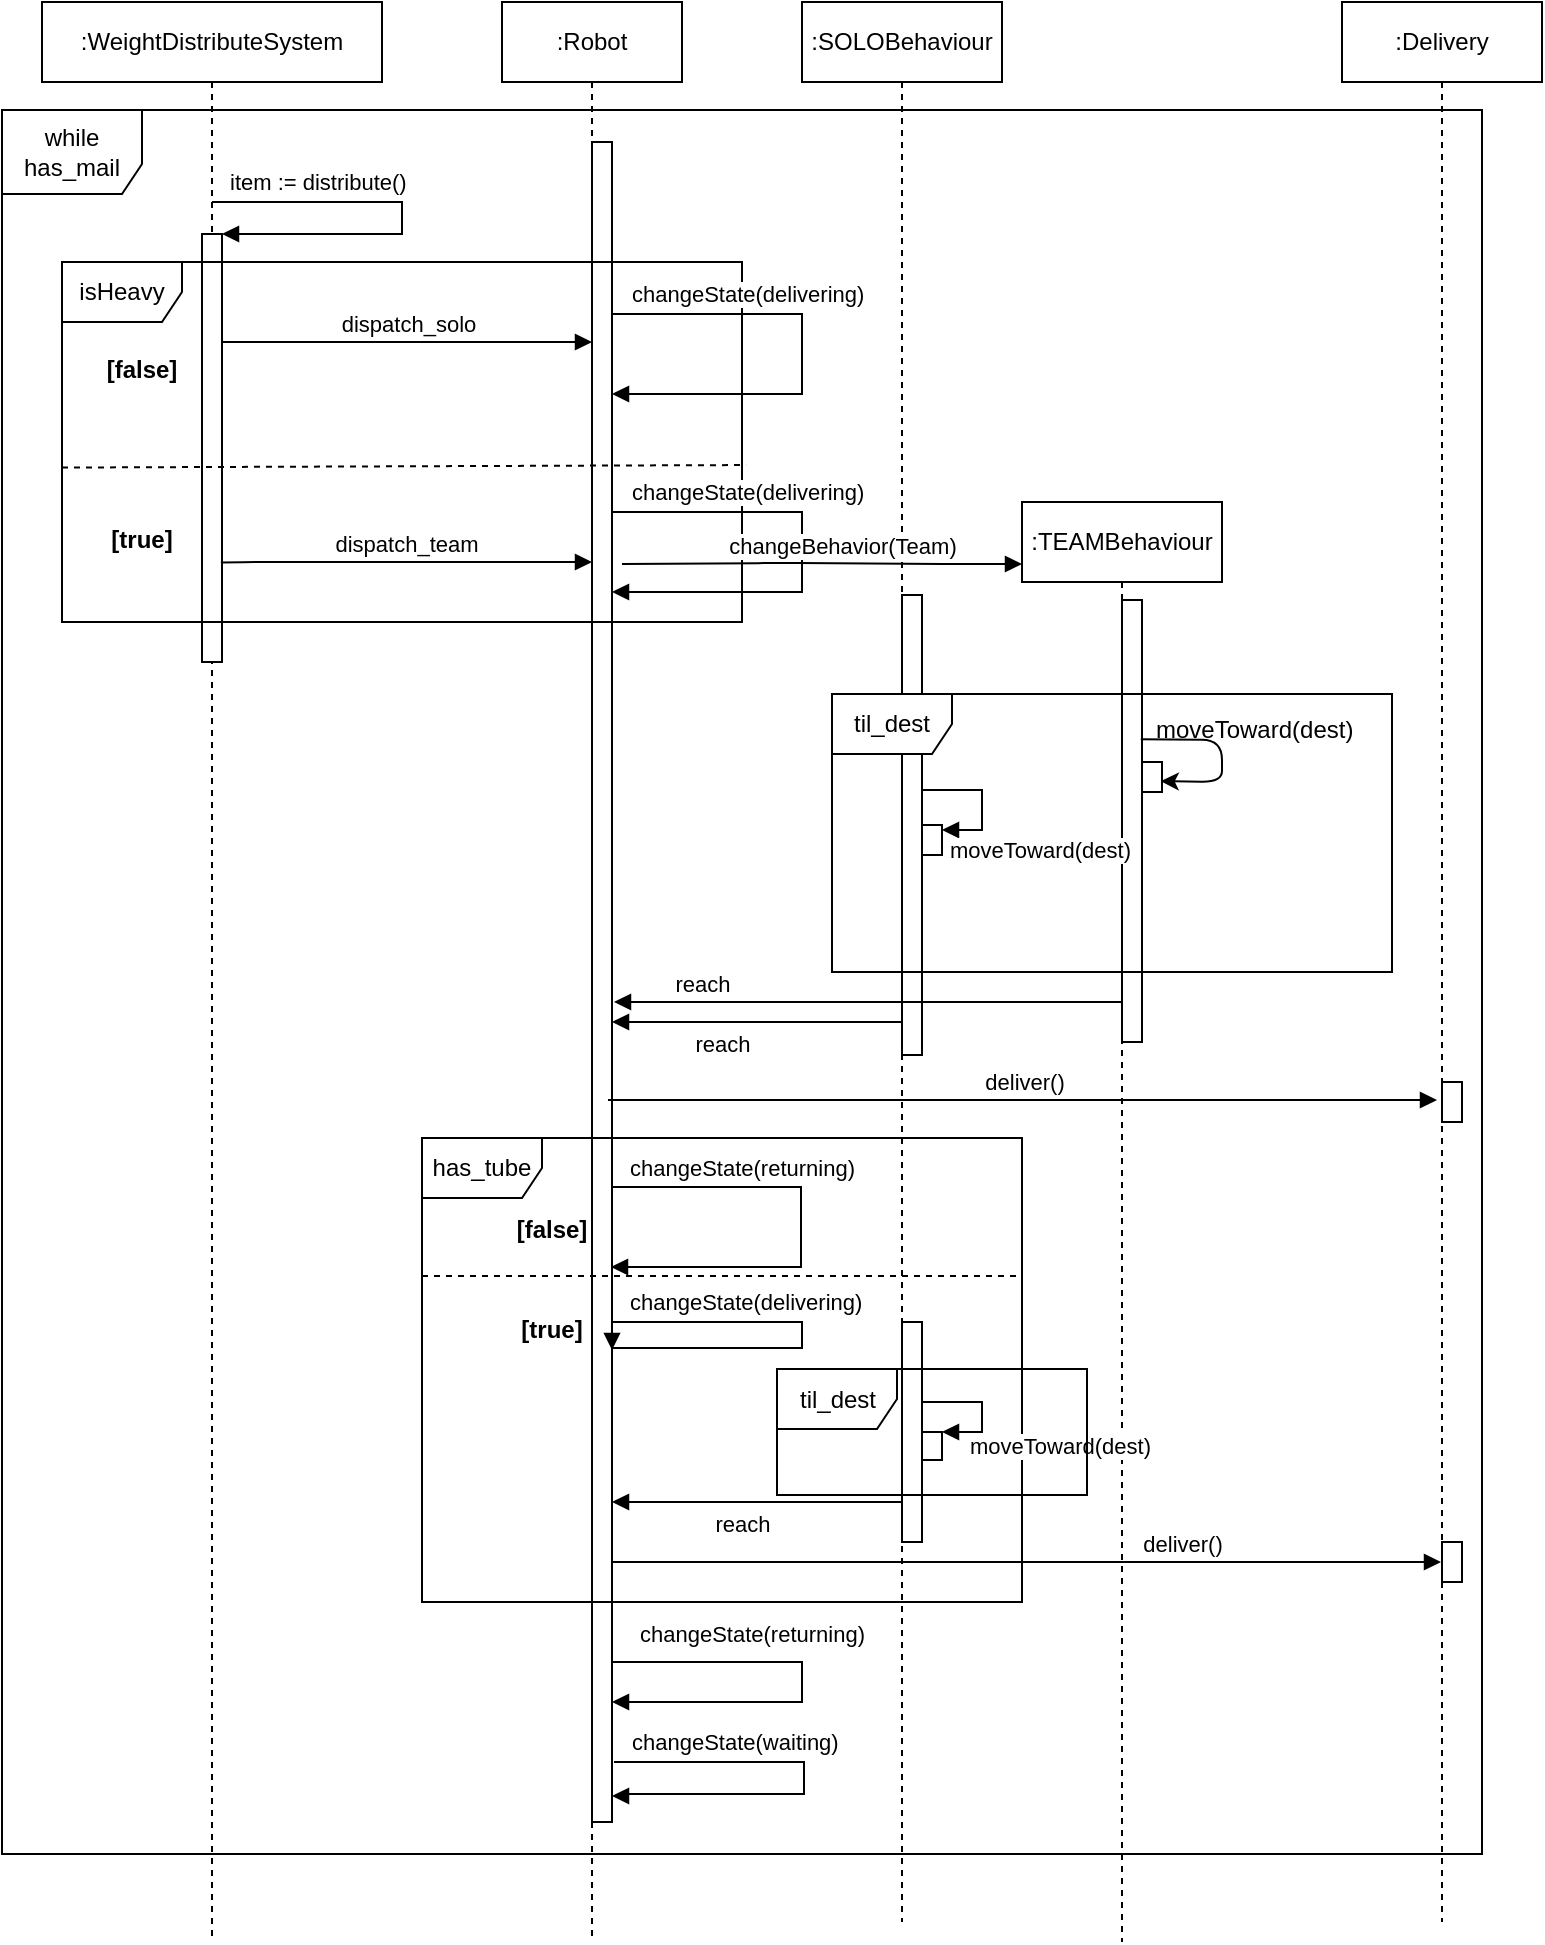 <mxfile version="10.6.5" type="device"><diagram id="Luk_W5Lcj488gqauukM5" name="Page-1"><mxGraphModel dx="1370" dy="858" grid="1" gridSize="10" guides="1" tooltips="1" connect="1" arrows="1" fold="1" page="1" pageScale="1" pageWidth="827" pageHeight="1169" math="0" shadow="0"><root><mxCell id="0"/><mxCell id="1" parent="0"/><mxCell id="Dw1OM3urwxdJ3hdedSTL-1" value=":WeightDistributeSystem" style="shape=umlLifeline;perimeter=lifelinePerimeter;whiteSpace=wrap;html=1;container=1;collapsible=0;recursiveResize=0;outlineConnect=0;" parent="1" vertex="1"><mxGeometry x="40" y="120" width="170" height="970" as="geometry"/></mxCell><mxCell id="Dw1OM3urwxdJ3hdedSTL-4" value="" style="html=1;points=[];perimeter=orthogonalPerimeter;" parent="Dw1OM3urwxdJ3hdedSTL-1" vertex="1"><mxGeometry x="80" y="116" width="10" height="214" as="geometry"/></mxCell><mxCell id="Dw1OM3urwxdJ3hdedSTL-5" value="item := distribute()" style="edgeStyle=orthogonalEdgeStyle;html=1;align=left;spacingLeft=2;endArrow=block;rounded=0;entryX=1;entryY=0;" parent="Dw1OM3urwxdJ3hdedSTL-1" source="Dw1OM3urwxdJ3hdedSTL-1" target="Dw1OM3urwxdJ3hdedSTL-4" edge="1"><mxGeometry x="-0.951" y="10" relative="1" as="geometry"><mxPoint x="120" y="50" as="sourcePoint"/><Array as="points"><mxPoint x="180" y="100"/><mxPoint x="180" y="116"/></Array><mxPoint as="offset"/></mxGeometry></mxCell><mxCell id="Dw1OM3urwxdJ3hdedSTL-2" value=":Robot" style="shape=umlLifeline;perimeter=lifelinePerimeter;whiteSpace=wrap;html=1;container=1;collapsible=0;recursiveResize=0;outlineConnect=0;" parent="1" vertex="1"><mxGeometry x="270" y="120" width="90" height="970" as="geometry"/></mxCell><mxCell id="Dw1OM3urwxdJ3hdedSTL-7" value="" style="html=1;points=[];perimeter=orthogonalPerimeter;" parent="Dw1OM3urwxdJ3hdedSTL-2" vertex="1"><mxGeometry x="45" y="70" width="10" height="840" as="geometry"/></mxCell><mxCell id="_6grx3wRmA-0vh7N0YCD-13" value="" style="html=1;points=[];perimeter=orthogonalPerimeter;" vertex="1" parent="Dw1OM3urwxdJ3hdedSTL-2"><mxGeometry x="210" y="411.5" width="10" height="15" as="geometry"/></mxCell><mxCell id="Dw1OM3urwxdJ3hdedSTL-6" value="isHeavy" style="shape=umlFrame;whiteSpace=wrap;html=1;" parent="1" vertex="1"><mxGeometry x="50" y="250" width="340" height="180" as="geometry"/></mxCell><mxCell id="Dw1OM3urwxdJ3hdedSTL-9" value="" style="endArrow=none;dashed=1;html=1;entryX=1.006;entryY=0.564;entryDx=0;entryDy=0;entryPerimeter=0;exitX=0;exitY=0.571;exitDx=0;exitDy=0;exitPerimeter=0;" parent="1" source="Dw1OM3urwxdJ3hdedSTL-6" target="Dw1OM3urwxdJ3hdedSTL-6" edge="1"><mxGeometry width="50" height="50" relative="1" as="geometry"><mxPoint x="-10" y="380" as="sourcePoint"/><mxPoint x="40" y="330" as="targetPoint"/><Array as="points"/></mxGeometry></mxCell><mxCell id="Dw1OM3urwxdJ3hdedSTL-10" value="[false]" style="text;align=center;fontStyle=1;verticalAlign=middle;spacingLeft=3;spacingRight=3;strokeColor=none;rotatable=0;points=[[0,0.5],[1,0.5]];portConstraint=eastwest;" parent="1" vertex="1"><mxGeometry x="50" y="290" width="80" height="26" as="geometry"/></mxCell><mxCell id="Dw1OM3urwxdJ3hdedSTL-11" value="[true]" style="text;align=center;fontStyle=1;verticalAlign=middle;spacingLeft=3;spacingRight=3;strokeColor=none;rotatable=0;points=[[0,0.5],[1,0.5]];portConstraint=eastwest;" parent="1" vertex="1"><mxGeometry x="50" y="375" width="80" height="26" as="geometry"/></mxCell><mxCell id="Dw1OM3urwxdJ3hdedSTL-12" value="dispatch_solo" style="html=1;verticalAlign=bottom;endArrow=block;" parent="1" target="Dw1OM3urwxdJ3hdedSTL-7" edge="1"><mxGeometry width="80" relative="1" as="geometry"><mxPoint x="130" y="290" as="sourcePoint"/><mxPoint x="210" y="290" as="targetPoint"/></mxGeometry></mxCell><mxCell id="Dw1OM3urwxdJ3hdedSTL-13" value="dispatch_team" style="html=1;verticalAlign=bottom;endArrow=block;exitX=0.993;exitY=0.969;exitDx=0;exitDy=0;exitPerimeter=0;" parent="1" target="Dw1OM3urwxdJ3hdedSTL-7" edge="1" source="Dw1OM3urwxdJ3hdedSTL-11"><mxGeometry width="80" relative="1" as="geometry"><mxPoint x="130" y="360" as="sourcePoint"/><mxPoint x="312.5" y="361.5" as="targetPoint"/><Array as="points"><mxPoint x="150" y="400"/><mxPoint x="200" y="400"/></Array></mxGeometry></mxCell><mxCell id="Dw1OM3urwxdJ3hdedSTL-20" value=":TEAMBehaviour" style="shape=umlLifeline;perimeter=lifelinePerimeter;whiteSpace=wrap;html=1;container=1;collapsible=0;recursiveResize=0;outlineConnect=0;" parent="1" vertex="1"><mxGeometry x="530" y="370" width="100" height="720" as="geometry"/></mxCell><mxCell id="Dw1OM3urwxdJ3hdedSTL-24" value="" style="html=1;points=[];perimeter=orthogonalPerimeter;" parent="Dw1OM3urwxdJ3hdedSTL-20" vertex="1"><mxGeometry x="50" y="49" width="10" height="221" as="geometry"/></mxCell><mxCell id="Dw1OM3urwxdJ3hdedSTL-23" value="" style="html=1;points=[];perimeter=orthogonalPerimeter;" parent="1" vertex="1"><mxGeometry x="470" y="416.5" width="10" height="230" as="geometry"/></mxCell><mxCell id="Dw1OM3urwxdJ3hdedSTL-31" value="moveToward(dest)" style="edgeStyle=orthogonalEdgeStyle;html=1;align=left;spacingLeft=2;endArrow=block;rounded=0;entryX=1;entryY=0;" parent="1" edge="1"><mxGeometry x="1" y="10" relative="1" as="geometry"><mxPoint x="480" y="514" as="sourcePoint"/><Array as="points"><mxPoint x="510" y="514"/><mxPoint x="510" y="534"/></Array><mxPoint as="offset"/><mxPoint x="490" y="534" as="targetPoint"/></mxGeometry></mxCell><mxCell id="Dw1OM3urwxdJ3hdedSTL-36" value="reach" style="html=1;verticalAlign=bottom;endArrow=block;" parent="1" edge="1"><mxGeometry x="0.653" width="80" relative="1" as="geometry"><mxPoint x="580" y="620" as="sourcePoint"/><mxPoint x="326" y="620" as="targetPoint"/><Array as="points"><mxPoint x="420" y="620"/><mxPoint x="410" y="620"/></Array><mxPoint as="offset"/></mxGeometry></mxCell><mxCell id="Dw1OM3urwxdJ3hdedSTL-37" value="reach" style="html=1;verticalAlign=bottom;endArrow=block;" parent="1" edge="1"><mxGeometry x="0.379" y="22" width="80" relative="1" as="geometry"><mxPoint x="470" y="630" as="sourcePoint"/><mxPoint x="325" y="630" as="targetPoint"/><mxPoint x="10" y="-2" as="offset"/><Array as="points"><mxPoint x="370" y="630"/><mxPoint x="360" y="630"/></Array></mxGeometry></mxCell><mxCell id="Dw1OM3urwxdJ3hdedSTL-38" value=":Delivery" style="shape=umlLifeline;perimeter=lifelinePerimeter;whiteSpace=wrap;html=1;container=1;collapsible=0;recursiveResize=0;outlineConnect=0;" parent="1" vertex="1"><mxGeometry x="690" y="120" width="100" height="960" as="geometry"/></mxCell><mxCell id="Dw1OM3urwxdJ3hdedSTL-42" value="" style="html=1;points=[];perimeter=orthogonalPerimeter;" parent="Dw1OM3urwxdJ3hdedSTL-38" vertex="1"><mxGeometry x="50" y="540" width="10" height="20" as="geometry"/></mxCell><mxCell id="Dw1OM3urwxdJ3hdedSTL-62" value="" style="html=1;points=[];perimeter=orthogonalPerimeter;" parent="Dw1OM3urwxdJ3hdedSTL-38" vertex="1"><mxGeometry x="50" y="770" width="10" height="20" as="geometry"/></mxCell><mxCell id="Dw1OM3urwxdJ3hdedSTL-41" value="deliver()" style="html=1;verticalAlign=bottom;endArrow=block;" parent="1" edge="1"><mxGeometry width="80" relative="1" as="geometry"><mxPoint x="323" y="669" as="sourcePoint"/><mxPoint x="737.5" y="669" as="targetPoint"/><Array as="points"><mxPoint x="618" y="669"/></Array></mxGeometry></mxCell><mxCell id="Dw1OM3urwxdJ3hdedSTL-45" value="has_tube" style="shape=umlFrame;whiteSpace=wrap;html=1;" parent="1" vertex="1"><mxGeometry x="230" y="688" width="300" height="232" as="geometry"/></mxCell><mxCell id="Dw1OM3urwxdJ3hdedSTL-52" value="" style="endArrow=none;dashed=1;html=1;" parent="1" edge="1"><mxGeometry width="50" height="50" relative="1" as="geometry"><mxPoint x="230" y="757" as="sourcePoint"/><mxPoint x="530" y="757" as="targetPoint"/></mxGeometry></mxCell><mxCell id="Dw1OM3urwxdJ3hdedSTL-53" value="[false]" style="text;align=center;fontStyle=1;verticalAlign=middle;spacingLeft=3;spacingRight=3;strokeColor=none;rotatable=0;points=[[0,0.5],[1,0.5]];portConstraint=eastwest;" parent="1" vertex="1"><mxGeometry x="255" y="720" width="80" height="26" as="geometry"/></mxCell><mxCell id="Dw1OM3urwxdJ3hdedSTL-54" value="[true]" style="text;align=center;fontStyle=1;verticalAlign=middle;spacingLeft=3;spacingRight=3;strokeColor=none;rotatable=0;points=[[0,0.5],[1,0.5]];portConstraint=eastwest;" parent="1" vertex="1"><mxGeometry x="255" y="770" width="80" height="26" as="geometry"/></mxCell><mxCell id="Dw1OM3urwxdJ3hdedSTL-55" value="" style="html=1;points=[];perimeter=orthogonalPerimeter;" parent="1" vertex="1"><mxGeometry x="470" y="780" width="10" height="110" as="geometry"/></mxCell><mxCell id="Dw1OM3urwxdJ3hdedSTL-57" value="" style="html=1;points=[];perimeter=orthogonalPerimeter;" parent="1" vertex="1"><mxGeometry x="480" y="835" width="10" height="14" as="geometry"/></mxCell><mxCell id="Dw1OM3urwxdJ3hdedSTL-58" value="moveToward(dest)" style="edgeStyle=orthogonalEdgeStyle;html=1;align=left;spacingLeft=2;endArrow=block;rounded=0;entryX=1;entryY=0;" parent="1" source="Dw1OM3urwxdJ3hdedSTL-55" target="Dw1OM3urwxdJ3hdedSTL-57" edge="1"><mxGeometry x="0.697" y="7" relative="1" as="geometry"><mxPoint x="485" y="796" as="sourcePoint"/><Array as="points"><mxPoint x="510" y="820"/><mxPoint x="510" y="835"/></Array><mxPoint as="offset"/></mxGeometry></mxCell><mxCell id="Dw1OM3urwxdJ3hdedSTL-59" value="til_dest" style="shape=umlFrame;whiteSpace=wrap;html=1;" parent="1" vertex="1"><mxGeometry x="407.5" y="803.5" width="155" height="63" as="geometry"/></mxCell><mxCell id="Dw1OM3urwxdJ3hdedSTL-60" value="reach" style="html=1;verticalAlign=bottom;endArrow=block;" parent="1" source="Dw1OM3urwxdJ3hdedSTL-55" edge="1"><mxGeometry x="0.379" y="28" width="80" relative="1" as="geometry"><mxPoint x="150" y="910" as="sourcePoint"/><mxPoint x="325" y="870" as="targetPoint"/><Array as="points"><mxPoint x="370" y="870"/></Array><mxPoint x="20" y="-8" as="offset"/></mxGeometry></mxCell><mxCell id="Dw1OM3urwxdJ3hdedSTL-61" value="deliver()" style="html=1;verticalAlign=bottom;endArrow=block;" parent="1" edge="1"><mxGeometry x="0.375" width="80" relative="1" as="geometry"><mxPoint x="325" y="900" as="sourcePoint"/><mxPoint x="739.5" y="900" as="targetPoint"/><mxPoint as="offset"/></mxGeometry></mxCell><mxCell id="3yu8S5jgP4m49r_DUeYq-3" value=":SOLOBehaviour" style="shape=umlLifeline;perimeter=lifelinePerimeter;whiteSpace=wrap;html=1;container=1;collapsible=0;recursiveResize=0;outlineConnect=0;" parent="1" vertex="1"><mxGeometry x="420" y="120" width="100" height="960" as="geometry"/></mxCell><mxCell id="_6grx3wRmA-0vh7N0YCD-9" value="changeState(delivering)" style="edgeStyle=orthogonalEdgeStyle;html=1;align=left;spacingLeft=2;endArrow=block;rounded=0;" edge="1" parent="1"><mxGeometry x="-0.951" y="10" relative="1" as="geometry"><mxPoint x="325" y="375" as="sourcePoint"/><Array as="points"><mxPoint x="420" y="375"/><mxPoint x="420" y="415"/><mxPoint x="325" y="415"/></Array><mxPoint as="offset"/><mxPoint x="325" y="415" as="targetPoint"/></mxGeometry></mxCell><mxCell id="_6grx3wRmA-0vh7N0YCD-16" value="changeState(waiting)" style="edgeStyle=orthogonalEdgeStyle;html=1;align=left;spacingLeft=2;endArrow=block;rounded=0;entryX=0.92;entryY=0.038;entryDx=0;entryDy=0;entryPerimeter=0;" edge="1" parent="1"><mxGeometry x="-0.951" y="10" relative="1" as="geometry"><mxPoint x="326" y="1000" as="sourcePoint"/><Array as="points"><mxPoint x="421" y="1000"/><mxPoint x="421" y="1016"/><mxPoint x="331" y="1016"/><mxPoint x="331" y="1017"/></Array><mxPoint as="offset"/><mxPoint x="325" y="1017" as="targetPoint"/></mxGeometry></mxCell><mxCell id="_6grx3wRmA-0vh7N0YCD-17" value="changeState(delivering)" style="edgeStyle=orthogonalEdgeStyle;html=1;align=left;spacingLeft=2;endArrow=block;rounded=0;" edge="1" parent="1"><mxGeometry x="-0.951" y="10" relative="1" as="geometry"><mxPoint x="325" y="276" as="sourcePoint"/><Array as="points"><mxPoint x="420" y="276"/><mxPoint x="420" y="316"/><mxPoint x="325" y="316"/></Array><mxPoint as="offset"/><mxPoint x="325" y="316" as="targetPoint"/></mxGeometry></mxCell><mxCell id="Dw1OM3urwxdJ3hdedSTL-25" value="til_dest" style="shape=umlFrame;whiteSpace=wrap;html=1;" parent="1" vertex="1"><mxGeometry x="435" y="466" width="280" height="139" as="geometry"/></mxCell><mxCell id="_6grx3wRmA-0vh7N0YCD-19" value="changeBehavior(Team)" style="html=1;verticalAlign=bottom;endArrow=block;" edge="1" parent="1"><mxGeometry x="0.1" width="80" relative="1" as="geometry"><mxPoint x="330" y="401" as="sourcePoint"/><mxPoint x="530" y="401" as="targetPoint"/><Array as="points"><mxPoint x="408" y="400.5"/><mxPoint x="500" y="401"/></Array><mxPoint as="offset"/></mxGeometry></mxCell><mxCell id="_6grx3wRmA-0vh7N0YCD-28" value="" style="html=1;points=[];perimeter=orthogonalPerimeter;" vertex="1" parent="1"><mxGeometry x="590" y="500" width="10" height="15" as="geometry"/></mxCell><mxCell id="_6grx3wRmA-0vh7N0YCD-32" value="" style="endArrow=classic;html=1;exitX=0.94;exitY=0.315;exitDx=0;exitDy=0;exitPerimeter=0;entryX=0.94;entryY=0.64;entryDx=0;entryDy=0;entryPerimeter=0;" edge="1" parent="1" source="Dw1OM3urwxdJ3hdedSTL-24" target="_6grx3wRmA-0vh7N0YCD-28"><mxGeometry width="50" height="50" relative="1" as="geometry"><mxPoint x="610" y="530" as="sourcePoint"/><mxPoint x="610" y="510" as="targetPoint"/><Array as="points"><mxPoint x="630" y="489"/><mxPoint x="630" y="510"/></Array></mxGeometry></mxCell><mxCell id="_6grx3wRmA-0vh7N0YCD-35" value="moveToward(dest)" style="text;html=1;" vertex="1" parent="1"><mxGeometry x="595" y="470" width="120" height="30" as="geometry"/></mxCell><mxCell id="_6grx3wRmA-0vh7N0YCD-36" value="changeState(returning)" style="edgeStyle=orthogonalEdgeStyle;html=1;align=left;spacingLeft=2;endArrow=block;rounded=0;" edge="1" parent="1"><mxGeometry x="-0.951" y="10" relative="1" as="geometry"><mxPoint x="324.5" y="712.5" as="sourcePoint"/><Array as="points"><mxPoint x="419.5" y="712.5"/><mxPoint x="419.5" y="752.5"/><mxPoint x="324.5" y="752.5"/></Array><mxPoint as="offset"/><mxPoint x="324.5" y="752.5" as="targetPoint"/></mxGeometry></mxCell><mxCell id="_6grx3wRmA-0vh7N0YCD-37" value="changeState(delivering)" style="edgeStyle=orthogonalEdgeStyle;html=1;align=left;spacingLeft=2;endArrow=block;rounded=0;" edge="1" parent="1"><mxGeometry x="-0.957" y="10" relative="1" as="geometry"><mxPoint x="325" y="780" as="sourcePoint"/><Array as="points"><mxPoint x="420" y="780"/><mxPoint x="420" y="793"/><mxPoint x="325" y="793"/></Array><mxPoint as="offset"/><mxPoint x="325" y="794" as="targetPoint"/></mxGeometry></mxCell><mxCell id="_6grx3wRmA-0vh7N0YCD-38" value="changeState(returning)" style="edgeStyle=orthogonalEdgeStyle;html=1;align=left;spacingLeft=2;endArrow=block;rounded=0;" edge="1" parent="1"><mxGeometry x="-0.951" y="10" relative="1" as="geometry"><mxPoint x="325" y="930" as="sourcePoint"/><Array as="points"><mxPoint x="325" y="950"/><mxPoint x="420" y="950"/><mxPoint x="420" y="970"/></Array><mxPoint as="offset"/><mxPoint x="325" y="970" as="targetPoint"/></mxGeometry></mxCell><mxCell id="_6grx3wRmA-0vh7N0YCD-41" value="while&lt;br&gt;has_mail&lt;br&gt;" style="shape=umlFrame;whiteSpace=wrap;html=1;width=70;height=42;" vertex="1" parent="1"><mxGeometry x="20" y="174" width="740" height="872" as="geometry"/></mxCell></root></mxGraphModel></diagram></mxfile>